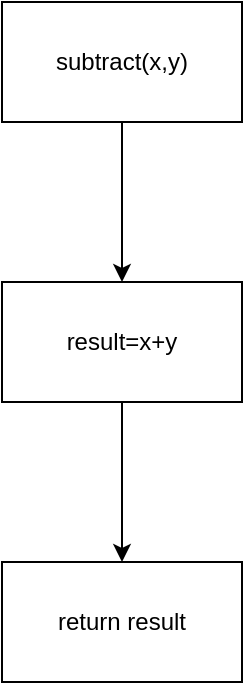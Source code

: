 <mxfile version="17.4.2" type="device"><diagram id="i6sWjMuB8VVJes0kXjrH" name="Page-1"><mxGraphModel dx="702" dy="865" grid="1" gridSize="10" guides="1" tooltips="1" connect="1" arrows="1" fold="1" page="1" pageScale="1" pageWidth="850" pageHeight="1100" math="0" shadow="0"><root><mxCell id="0"/><mxCell id="1" parent="0"/><mxCell id="IA0CPTEi0AgTZw5pl_F2-3" value="" style="edgeStyle=orthogonalEdgeStyle;rounded=0;orthogonalLoop=1;jettySize=auto;html=1;" edge="1" parent="1" source="IA0CPTEi0AgTZw5pl_F2-1" target="IA0CPTEi0AgTZw5pl_F2-2"><mxGeometry relative="1" as="geometry"/></mxCell><mxCell id="IA0CPTEi0AgTZw5pl_F2-1" value="subtract(x,y)" style="whiteSpace=wrap;html=1;" vertex="1" parent="1"><mxGeometry x="190" y="170" width="120" height="60" as="geometry"/></mxCell><mxCell id="IA0CPTEi0AgTZw5pl_F2-5" value="" style="edgeStyle=orthogonalEdgeStyle;rounded=0;orthogonalLoop=1;jettySize=auto;html=1;" edge="1" parent="1" source="IA0CPTEi0AgTZw5pl_F2-2" target="IA0CPTEi0AgTZw5pl_F2-4"><mxGeometry relative="1" as="geometry"/></mxCell><mxCell id="IA0CPTEi0AgTZw5pl_F2-2" value="result=x+y" style="whiteSpace=wrap;html=1;" vertex="1" parent="1"><mxGeometry x="190" y="310" width="120" height="60" as="geometry"/></mxCell><mxCell id="IA0CPTEi0AgTZw5pl_F2-4" value="return result" style="whiteSpace=wrap;html=1;" vertex="1" parent="1"><mxGeometry x="190" y="450" width="120" height="60" as="geometry"/></mxCell></root></mxGraphModel></diagram></mxfile>